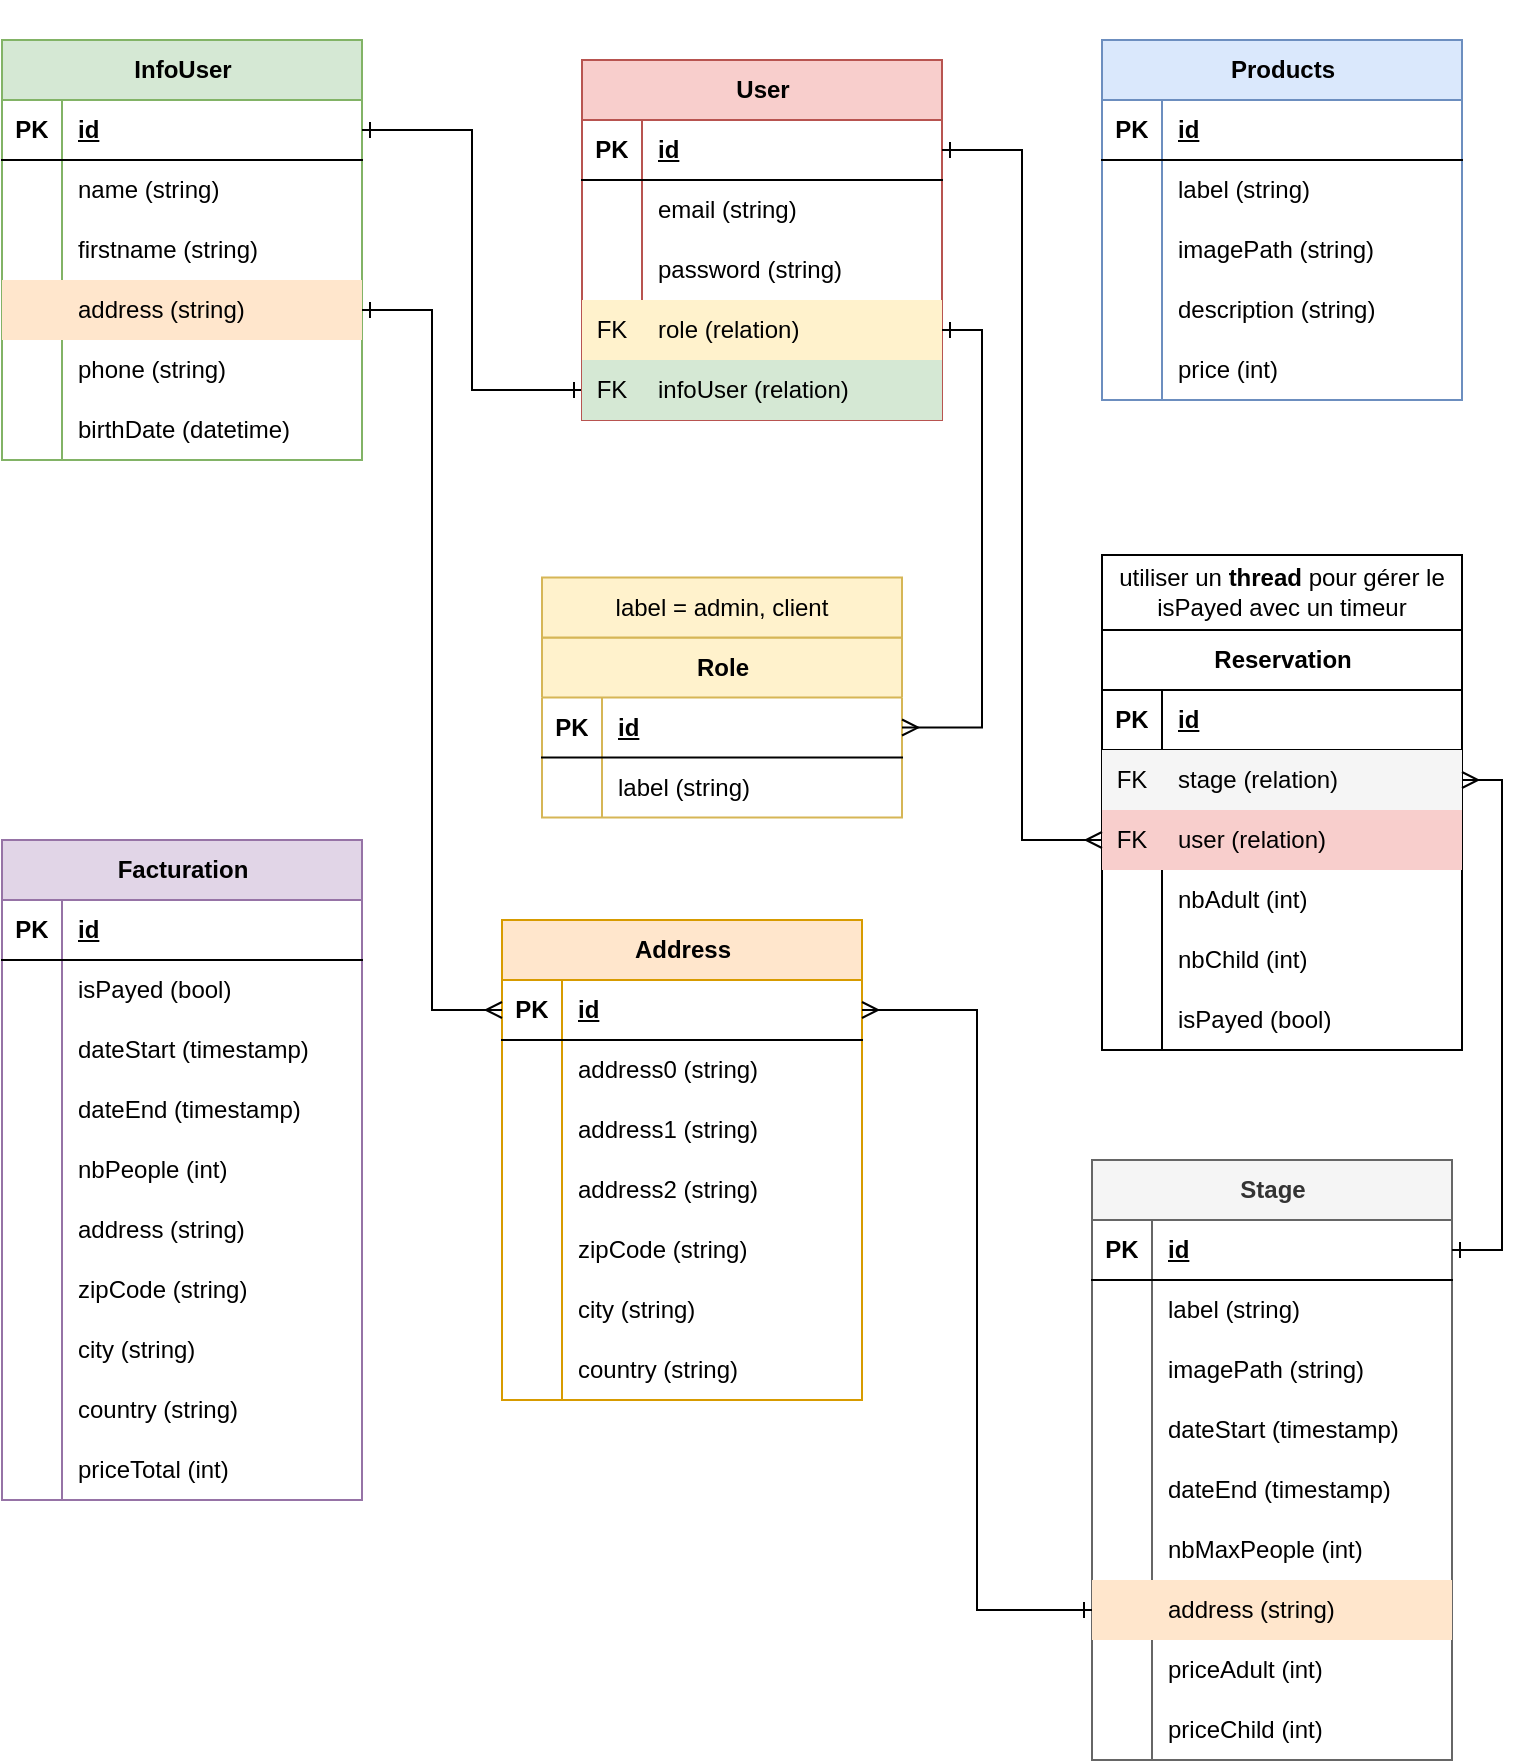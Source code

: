 <mxfile version="22.1.0" type="device">
  <diagram name="Page-1" id="Km1bxtfGeTxHN_vScdRV">
    <mxGraphModel dx="1434" dy="798" grid="1" gridSize="10" guides="1" tooltips="1" connect="1" arrows="1" fold="1" page="1" pageScale="1" pageWidth="827" pageHeight="1169" math="0" shadow="0">
      <root>
        <mxCell id="0" />
        <mxCell id="1" parent="0" />
        <mxCell id="iTHuQC9xfoUTDXvdvoSV-84" value="Stage" style="shape=table;startSize=30;container=1;collapsible=1;childLayout=tableLayout;fixedRows=1;rowLines=0;fontStyle=1;align=center;resizeLast=1;html=1;fillColor=#f5f5f5;fontColor=#333333;strokeColor=#666666;" parent="1" vertex="1">
          <mxGeometry x="605" y="680" width="180" height="300" as="geometry" />
        </mxCell>
        <mxCell id="iTHuQC9xfoUTDXvdvoSV-85" value="" style="shape=tableRow;horizontal=0;startSize=0;swimlaneHead=0;swimlaneBody=0;fillColor=none;collapsible=0;dropTarget=0;points=[[0,0.5],[1,0.5]];portConstraint=eastwest;top=0;left=0;right=0;bottom=1;" parent="iTHuQC9xfoUTDXvdvoSV-84" vertex="1">
          <mxGeometry y="30" width="180" height="30" as="geometry" />
        </mxCell>
        <mxCell id="iTHuQC9xfoUTDXvdvoSV-86" value="PK" style="shape=partialRectangle;connectable=0;fillColor=none;top=0;left=0;bottom=0;right=0;fontStyle=1;overflow=hidden;whiteSpace=wrap;html=1;" parent="iTHuQC9xfoUTDXvdvoSV-85" vertex="1">
          <mxGeometry width="30" height="30" as="geometry">
            <mxRectangle width="30" height="30" as="alternateBounds" />
          </mxGeometry>
        </mxCell>
        <mxCell id="iTHuQC9xfoUTDXvdvoSV-87" value="id" style="shape=partialRectangle;connectable=0;fillColor=none;top=0;left=0;bottom=0;right=0;align=left;spacingLeft=6;fontStyle=5;overflow=hidden;whiteSpace=wrap;html=1;" parent="iTHuQC9xfoUTDXvdvoSV-85" vertex="1">
          <mxGeometry x="30" width="150" height="30" as="geometry">
            <mxRectangle width="150" height="30" as="alternateBounds" />
          </mxGeometry>
        </mxCell>
        <mxCell id="iTHuQC9xfoUTDXvdvoSV-237" value="" style="shape=tableRow;horizontal=0;startSize=0;swimlaneHead=0;swimlaneBody=0;fillColor=none;collapsible=0;dropTarget=0;points=[[0,0.5],[1,0.5]];portConstraint=eastwest;top=0;left=0;right=0;bottom=0;" parent="iTHuQC9xfoUTDXvdvoSV-84" vertex="1">
          <mxGeometry y="60" width="180" height="30" as="geometry" />
        </mxCell>
        <mxCell id="iTHuQC9xfoUTDXvdvoSV-238" value="" style="shape=partialRectangle;connectable=0;fillColor=none;top=0;left=0;bottom=0;right=0;editable=1;overflow=hidden;whiteSpace=wrap;html=1;" parent="iTHuQC9xfoUTDXvdvoSV-237" vertex="1">
          <mxGeometry width="30" height="30" as="geometry">
            <mxRectangle width="30" height="30" as="alternateBounds" />
          </mxGeometry>
        </mxCell>
        <mxCell id="iTHuQC9xfoUTDXvdvoSV-239" value="label (string)" style="shape=partialRectangle;connectable=0;fillColor=none;top=0;left=0;bottom=0;right=0;align=left;spacingLeft=6;overflow=hidden;whiteSpace=wrap;html=1;" parent="iTHuQC9xfoUTDXvdvoSV-237" vertex="1">
          <mxGeometry x="30" width="150" height="30" as="geometry">
            <mxRectangle width="150" height="30" as="alternateBounds" />
          </mxGeometry>
        </mxCell>
        <mxCell id="rHuWA0BnnkCbZBOEAQNn-36" value="" style="shape=tableRow;horizontal=0;startSize=0;swimlaneHead=0;swimlaneBody=0;fillColor=none;collapsible=0;dropTarget=0;points=[[0,0.5],[1,0.5]];portConstraint=eastwest;top=0;left=0;right=0;bottom=0;" parent="iTHuQC9xfoUTDXvdvoSV-84" vertex="1">
          <mxGeometry y="90" width="180" height="30" as="geometry" />
        </mxCell>
        <mxCell id="rHuWA0BnnkCbZBOEAQNn-37" value="" style="shape=partialRectangle;connectable=0;fillColor=none;top=0;left=0;bottom=0;right=0;editable=1;overflow=hidden;whiteSpace=wrap;html=1;" parent="rHuWA0BnnkCbZBOEAQNn-36" vertex="1">
          <mxGeometry width="30" height="30" as="geometry">
            <mxRectangle width="30" height="30" as="alternateBounds" />
          </mxGeometry>
        </mxCell>
        <mxCell id="rHuWA0BnnkCbZBOEAQNn-38" value="imagePath (string)" style="shape=partialRectangle;connectable=0;fillColor=none;top=0;left=0;bottom=0;right=0;align=left;spacingLeft=6;overflow=hidden;whiteSpace=wrap;html=1;" parent="rHuWA0BnnkCbZBOEAQNn-36" vertex="1">
          <mxGeometry x="30" width="150" height="30" as="geometry">
            <mxRectangle width="150" height="30" as="alternateBounds" />
          </mxGeometry>
        </mxCell>
        <mxCell id="iTHuQC9xfoUTDXvdvoSV-91" value="" style="shape=tableRow;horizontal=0;startSize=0;swimlaneHead=0;swimlaneBody=0;fillColor=none;collapsible=0;dropTarget=0;points=[[0,0.5],[1,0.5]];portConstraint=eastwest;top=0;left=0;right=0;bottom=0;" parent="iTHuQC9xfoUTDXvdvoSV-84" vertex="1">
          <mxGeometry y="120" width="180" height="30" as="geometry" />
        </mxCell>
        <mxCell id="iTHuQC9xfoUTDXvdvoSV-92" value="" style="shape=partialRectangle;connectable=0;fillColor=none;top=0;left=0;bottom=0;right=0;editable=1;overflow=hidden;whiteSpace=wrap;html=1;" parent="iTHuQC9xfoUTDXvdvoSV-91" vertex="1">
          <mxGeometry width="30" height="30" as="geometry">
            <mxRectangle width="30" height="30" as="alternateBounds" />
          </mxGeometry>
        </mxCell>
        <mxCell id="iTHuQC9xfoUTDXvdvoSV-93" value="dateStart (timestamp)" style="shape=partialRectangle;connectable=0;fillColor=none;top=0;left=0;bottom=0;right=0;align=left;spacingLeft=6;overflow=hidden;whiteSpace=wrap;html=1;" parent="iTHuQC9xfoUTDXvdvoSV-91" vertex="1">
          <mxGeometry x="30" width="150" height="30" as="geometry">
            <mxRectangle width="150" height="30" as="alternateBounds" />
          </mxGeometry>
        </mxCell>
        <mxCell id="iTHuQC9xfoUTDXvdvoSV-94" value="" style="shape=tableRow;horizontal=0;startSize=0;swimlaneHead=0;swimlaneBody=0;fillColor=none;collapsible=0;dropTarget=0;points=[[0,0.5],[1,0.5]];portConstraint=eastwest;top=0;left=0;right=0;bottom=0;" parent="iTHuQC9xfoUTDXvdvoSV-84" vertex="1">
          <mxGeometry y="150" width="180" height="30" as="geometry" />
        </mxCell>
        <mxCell id="iTHuQC9xfoUTDXvdvoSV-95" value="" style="shape=partialRectangle;connectable=0;fillColor=none;top=0;left=0;bottom=0;right=0;editable=1;overflow=hidden;whiteSpace=wrap;html=1;" parent="iTHuQC9xfoUTDXvdvoSV-94" vertex="1">
          <mxGeometry width="30" height="30" as="geometry">
            <mxRectangle width="30" height="30" as="alternateBounds" />
          </mxGeometry>
        </mxCell>
        <mxCell id="iTHuQC9xfoUTDXvdvoSV-96" value="dateEnd (timestamp)" style="shape=partialRectangle;connectable=0;fillColor=none;top=0;left=0;bottom=0;right=0;align=left;spacingLeft=6;overflow=hidden;whiteSpace=wrap;html=1;" parent="iTHuQC9xfoUTDXvdvoSV-94" vertex="1">
          <mxGeometry x="30" width="150" height="30" as="geometry">
            <mxRectangle width="150" height="30" as="alternateBounds" />
          </mxGeometry>
        </mxCell>
        <mxCell id="iTHuQC9xfoUTDXvdvoSV-231" value="" style="shape=tableRow;horizontal=0;startSize=0;swimlaneHead=0;swimlaneBody=0;fillColor=none;collapsible=0;dropTarget=0;points=[[0,0.5],[1,0.5]];portConstraint=eastwest;top=0;left=0;right=0;bottom=0;" parent="iTHuQC9xfoUTDXvdvoSV-84" vertex="1">
          <mxGeometry y="180" width="180" height="30" as="geometry" />
        </mxCell>
        <mxCell id="iTHuQC9xfoUTDXvdvoSV-232" value="" style="shape=partialRectangle;connectable=0;fillColor=none;top=0;left=0;bottom=0;right=0;editable=1;overflow=hidden;whiteSpace=wrap;html=1;" parent="iTHuQC9xfoUTDXvdvoSV-231" vertex="1">
          <mxGeometry width="30" height="30" as="geometry">
            <mxRectangle width="30" height="30" as="alternateBounds" />
          </mxGeometry>
        </mxCell>
        <mxCell id="iTHuQC9xfoUTDXvdvoSV-233" value="nbMaxPeople (int)" style="shape=partialRectangle;connectable=0;fillColor=none;top=0;left=0;bottom=0;right=0;align=left;spacingLeft=6;overflow=hidden;whiteSpace=wrap;html=1;" parent="iTHuQC9xfoUTDXvdvoSV-231" vertex="1">
          <mxGeometry x="30" width="150" height="30" as="geometry">
            <mxRectangle width="150" height="30" as="alternateBounds" />
          </mxGeometry>
        </mxCell>
        <mxCell id="iTHuQC9xfoUTDXvdvoSV-234" value="" style="shape=tableRow;horizontal=0;startSize=0;swimlaneHead=0;swimlaneBody=0;fillColor=#ffe6cc;collapsible=0;dropTarget=0;points=[[0,0.5],[1,0.5]];portConstraint=eastwest;top=0;left=0;right=0;bottom=0;strokeColor=#d79b00;" parent="iTHuQC9xfoUTDXvdvoSV-84" vertex="1">
          <mxGeometry y="210" width="180" height="30" as="geometry" />
        </mxCell>
        <mxCell id="iTHuQC9xfoUTDXvdvoSV-235" value="" style="shape=partialRectangle;connectable=0;fillColor=none;top=0;left=0;bottom=0;right=0;editable=1;overflow=hidden;whiteSpace=wrap;html=1;" parent="iTHuQC9xfoUTDXvdvoSV-234" vertex="1">
          <mxGeometry width="30" height="30" as="geometry">
            <mxRectangle width="30" height="30" as="alternateBounds" />
          </mxGeometry>
        </mxCell>
        <mxCell id="iTHuQC9xfoUTDXvdvoSV-236" value="address (string)" style="shape=partialRectangle;connectable=0;fillColor=none;top=0;left=0;bottom=0;right=0;align=left;spacingLeft=6;overflow=hidden;whiteSpace=wrap;html=1;" parent="iTHuQC9xfoUTDXvdvoSV-234" vertex="1">
          <mxGeometry x="30" width="150" height="30" as="geometry">
            <mxRectangle width="150" height="30" as="alternateBounds" />
          </mxGeometry>
        </mxCell>
        <mxCell id="iTHuQC9xfoUTDXvdvoSV-249" value="" style="shape=tableRow;horizontal=0;startSize=0;swimlaneHead=0;swimlaneBody=0;fillColor=none;collapsible=0;dropTarget=0;points=[[0,0.5],[1,0.5]];portConstraint=eastwest;top=0;left=0;right=0;bottom=0;" parent="iTHuQC9xfoUTDXvdvoSV-84" vertex="1">
          <mxGeometry y="240" width="180" height="30" as="geometry" />
        </mxCell>
        <mxCell id="iTHuQC9xfoUTDXvdvoSV-250" value="" style="shape=partialRectangle;connectable=0;fillColor=none;top=0;left=0;bottom=0;right=0;editable=1;overflow=hidden;whiteSpace=wrap;html=1;" parent="iTHuQC9xfoUTDXvdvoSV-249" vertex="1">
          <mxGeometry width="30" height="30" as="geometry">
            <mxRectangle width="30" height="30" as="alternateBounds" />
          </mxGeometry>
        </mxCell>
        <mxCell id="iTHuQC9xfoUTDXvdvoSV-251" value="priceAdult (int)" style="shape=partialRectangle;connectable=0;fillColor=none;top=0;left=0;bottom=0;right=0;align=left;spacingLeft=6;overflow=hidden;whiteSpace=wrap;html=1;" parent="iTHuQC9xfoUTDXvdvoSV-249" vertex="1">
          <mxGeometry x="30" width="150" height="30" as="geometry">
            <mxRectangle width="150" height="30" as="alternateBounds" />
          </mxGeometry>
        </mxCell>
        <mxCell id="rHuWA0BnnkCbZBOEAQNn-39" value="" style="shape=tableRow;horizontal=0;startSize=0;swimlaneHead=0;swimlaneBody=0;fillColor=none;collapsible=0;dropTarget=0;points=[[0,0.5],[1,0.5]];portConstraint=eastwest;top=0;left=0;right=0;bottom=0;" parent="iTHuQC9xfoUTDXvdvoSV-84" vertex="1">
          <mxGeometry y="270" width="180" height="30" as="geometry" />
        </mxCell>
        <mxCell id="rHuWA0BnnkCbZBOEAQNn-40" value="" style="shape=partialRectangle;connectable=0;fillColor=none;top=0;left=0;bottom=0;right=0;editable=1;overflow=hidden;whiteSpace=wrap;html=1;" parent="rHuWA0BnnkCbZBOEAQNn-39" vertex="1">
          <mxGeometry width="30" height="30" as="geometry">
            <mxRectangle width="30" height="30" as="alternateBounds" />
          </mxGeometry>
        </mxCell>
        <mxCell id="rHuWA0BnnkCbZBOEAQNn-41" value="priceChild (int)" style="shape=partialRectangle;connectable=0;fillColor=none;top=0;left=0;bottom=0;right=0;align=left;spacingLeft=6;overflow=hidden;whiteSpace=wrap;html=1;" parent="rHuWA0BnnkCbZBOEAQNn-39" vertex="1">
          <mxGeometry x="30" width="150" height="30" as="geometry">
            <mxRectangle width="150" height="30" as="alternateBounds" />
          </mxGeometry>
        </mxCell>
        <mxCell id="iTHuQC9xfoUTDXvdvoSV-97" value="Facturation" style="shape=table;startSize=30;container=1;collapsible=1;childLayout=tableLayout;fixedRows=1;rowLines=0;fontStyle=1;align=center;resizeLast=1;html=1;fillColor=#e1d5e7;strokeColor=#9673a6;" parent="1" vertex="1">
          <mxGeometry x="60" y="520" width="180" height="330" as="geometry" />
        </mxCell>
        <mxCell id="iTHuQC9xfoUTDXvdvoSV-98" value="" style="shape=tableRow;horizontal=0;startSize=0;swimlaneHead=0;swimlaneBody=0;fillColor=none;collapsible=0;dropTarget=0;points=[[0,0.5],[1,0.5]];portConstraint=eastwest;top=0;left=0;right=0;bottom=1;" parent="iTHuQC9xfoUTDXvdvoSV-97" vertex="1">
          <mxGeometry y="30" width="180" height="30" as="geometry" />
        </mxCell>
        <mxCell id="iTHuQC9xfoUTDXvdvoSV-99" value="PK" style="shape=partialRectangle;connectable=0;fillColor=none;top=0;left=0;bottom=0;right=0;fontStyle=1;overflow=hidden;whiteSpace=wrap;html=1;" parent="iTHuQC9xfoUTDXvdvoSV-98" vertex="1">
          <mxGeometry width="30" height="30" as="geometry">
            <mxRectangle width="30" height="30" as="alternateBounds" />
          </mxGeometry>
        </mxCell>
        <mxCell id="iTHuQC9xfoUTDXvdvoSV-100" value="id" style="shape=partialRectangle;connectable=0;fillColor=none;top=0;left=0;bottom=0;right=0;align=left;spacingLeft=6;fontStyle=5;overflow=hidden;whiteSpace=wrap;html=1;" parent="iTHuQC9xfoUTDXvdvoSV-98" vertex="1">
          <mxGeometry x="30" width="150" height="30" as="geometry">
            <mxRectangle width="150" height="30" as="alternateBounds" />
          </mxGeometry>
        </mxCell>
        <mxCell id="iTHuQC9xfoUTDXvdvoSV-101" value="" style="shape=tableRow;horizontal=0;startSize=0;swimlaneHead=0;swimlaneBody=0;fillColor=none;collapsible=0;dropTarget=0;points=[[0,0.5],[1,0.5]];portConstraint=eastwest;top=0;left=0;right=0;bottom=0;" parent="iTHuQC9xfoUTDXvdvoSV-97" vertex="1">
          <mxGeometry y="60" width="180" height="30" as="geometry" />
        </mxCell>
        <mxCell id="iTHuQC9xfoUTDXvdvoSV-102" value="" style="shape=partialRectangle;connectable=0;fillColor=none;top=0;left=0;bottom=0;right=0;editable=1;overflow=hidden;whiteSpace=wrap;html=1;" parent="iTHuQC9xfoUTDXvdvoSV-101" vertex="1">
          <mxGeometry width="30" height="30" as="geometry">
            <mxRectangle width="30" height="30" as="alternateBounds" />
          </mxGeometry>
        </mxCell>
        <mxCell id="iTHuQC9xfoUTDXvdvoSV-103" value="isPayed (bool)" style="shape=partialRectangle;connectable=0;fillColor=none;top=0;left=0;bottom=0;right=0;align=left;spacingLeft=6;overflow=hidden;whiteSpace=wrap;html=1;" parent="iTHuQC9xfoUTDXvdvoSV-101" vertex="1">
          <mxGeometry x="30" width="150" height="30" as="geometry">
            <mxRectangle width="150" height="30" as="alternateBounds" />
          </mxGeometry>
        </mxCell>
        <mxCell id="iTHuQC9xfoUTDXvdvoSV-104" value="" style="shape=tableRow;horizontal=0;startSize=0;swimlaneHead=0;swimlaneBody=0;fillColor=none;collapsible=0;dropTarget=0;points=[[0,0.5],[1,0.5]];portConstraint=eastwest;top=0;left=0;right=0;bottom=0;" parent="iTHuQC9xfoUTDXvdvoSV-97" vertex="1">
          <mxGeometry y="90" width="180" height="30" as="geometry" />
        </mxCell>
        <mxCell id="iTHuQC9xfoUTDXvdvoSV-105" value="" style="shape=partialRectangle;connectable=0;fillColor=none;top=0;left=0;bottom=0;right=0;editable=1;overflow=hidden;whiteSpace=wrap;html=1;" parent="iTHuQC9xfoUTDXvdvoSV-104" vertex="1">
          <mxGeometry width="30" height="30" as="geometry">
            <mxRectangle width="30" height="30" as="alternateBounds" />
          </mxGeometry>
        </mxCell>
        <mxCell id="iTHuQC9xfoUTDXvdvoSV-106" value="dateStart (timestamp)" style="shape=partialRectangle;connectable=0;fillColor=none;top=0;left=0;bottom=0;right=0;align=left;spacingLeft=6;overflow=hidden;whiteSpace=wrap;html=1;" parent="iTHuQC9xfoUTDXvdvoSV-104" vertex="1">
          <mxGeometry x="30" width="150" height="30" as="geometry">
            <mxRectangle width="150" height="30" as="alternateBounds" />
          </mxGeometry>
        </mxCell>
        <mxCell id="iTHuQC9xfoUTDXvdvoSV-107" value="" style="shape=tableRow;horizontal=0;startSize=0;swimlaneHead=0;swimlaneBody=0;fillColor=none;collapsible=0;dropTarget=0;points=[[0,0.5],[1,0.5]];portConstraint=eastwest;top=0;left=0;right=0;bottom=0;" parent="iTHuQC9xfoUTDXvdvoSV-97" vertex="1">
          <mxGeometry y="120" width="180" height="30" as="geometry" />
        </mxCell>
        <mxCell id="iTHuQC9xfoUTDXvdvoSV-108" value="" style="shape=partialRectangle;connectable=0;fillColor=none;top=0;left=0;bottom=0;right=0;editable=1;overflow=hidden;whiteSpace=wrap;html=1;" parent="iTHuQC9xfoUTDXvdvoSV-107" vertex="1">
          <mxGeometry width="30" height="30" as="geometry">
            <mxRectangle width="30" height="30" as="alternateBounds" />
          </mxGeometry>
        </mxCell>
        <mxCell id="iTHuQC9xfoUTDXvdvoSV-109" value="dateEnd (timestamp)" style="shape=partialRectangle;connectable=0;fillColor=none;top=0;left=0;bottom=0;right=0;align=left;spacingLeft=6;overflow=hidden;whiteSpace=wrap;html=1;" parent="iTHuQC9xfoUTDXvdvoSV-107" vertex="1">
          <mxGeometry x="30" width="150" height="30" as="geometry">
            <mxRectangle width="150" height="30" as="alternateBounds" />
          </mxGeometry>
        </mxCell>
        <mxCell id="iTHuQC9xfoUTDXvdvoSV-212" value="" style="shape=tableRow;horizontal=0;startSize=0;swimlaneHead=0;swimlaneBody=0;fillColor=none;collapsible=0;dropTarget=0;points=[[0,0.5],[1,0.5]];portConstraint=eastwest;top=0;left=0;right=0;bottom=0;" parent="iTHuQC9xfoUTDXvdvoSV-97" vertex="1">
          <mxGeometry y="150" width="180" height="30" as="geometry" />
        </mxCell>
        <mxCell id="iTHuQC9xfoUTDXvdvoSV-213" value="" style="shape=partialRectangle;connectable=0;fillColor=none;top=0;left=0;bottom=0;right=0;editable=1;overflow=hidden;whiteSpace=wrap;html=1;" parent="iTHuQC9xfoUTDXvdvoSV-212" vertex="1">
          <mxGeometry width="30" height="30" as="geometry">
            <mxRectangle width="30" height="30" as="alternateBounds" />
          </mxGeometry>
        </mxCell>
        <mxCell id="iTHuQC9xfoUTDXvdvoSV-214" value="nbPeople (int)" style="shape=partialRectangle;connectable=0;fillColor=none;top=0;left=0;bottom=0;right=0;align=left;spacingLeft=6;overflow=hidden;whiteSpace=wrap;html=1;" parent="iTHuQC9xfoUTDXvdvoSV-212" vertex="1">
          <mxGeometry x="30" width="150" height="30" as="geometry">
            <mxRectangle width="150" height="30" as="alternateBounds" />
          </mxGeometry>
        </mxCell>
        <mxCell id="rHuWA0BnnkCbZBOEAQNn-7" value="" style="shape=tableRow;horizontal=0;startSize=0;swimlaneHead=0;swimlaneBody=0;fillColor=none;collapsible=0;dropTarget=0;points=[[0,0.5],[1,0.5]];portConstraint=eastwest;top=0;left=0;right=0;bottom=0;" parent="iTHuQC9xfoUTDXvdvoSV-97" vertex="1">
          <mxGeometry y="180" width="180" height="30" as="geometry" />
        </mxCell>
        <mxCell id="rHuWA0BnnkCbZBOEAQNn-8" value="" style="shape=partialRectangle;connectable=0;fillColor=none;top=0;left=0;bottom=0;right=0;editable=1;overflow=hidden;whiteSpace=wrap;html=1;" parent="rHuWA0BnnkCbZBOEAQNn-7" vertex="1">
          <mxGeometry width="30" height="30" as="geometry">
            <mxRectangle width="30" height="30" as="alternateBounds" />
          </mxGeometry>
        </mxCell>
        <mxCell id="rHuWA0BnnkCbZBOEAQNn-9" value="address (string)" style="shape=partialRectangle;connectable=0;fillColor=none;top=0;left=0;bottom=0;right=0;align=left;spacingLeft=6;overflow=hidden;whiteSpace=wrap;html=1;" parent="rHuWA0BnnkCbZBOEAQNn-7" vertex="1">
          <mxGeometry x="30" width="150" height="30" as="geometry">
            <mxRectangle width="150" height="30" as="alternateBounds" />
          </mxGeometry>
        </mxCell>
        <mxCell id="iTHuQC9xfoUTDXvdvoSV-218" value="" style="shape=tableRow;horizontal=0;startSize=0;swimlaneHead=0;swimlaneBody=0;fillColor=none;collapsible=0;dropTarget=0;points=[[0,0.5],[1,0.5]];portConstraint=eastwest;top=0;left=0;right=0;bottom=0;" parent="iTHuQC9xfoUTDXvdvoSV-97" vertex="1">
          <mxGeometry y="210" width="180" height="30" as="geometry" />
        </mxCell>
        <mxCell id="iTHuQC9xfoUTDXvdvoSV-219" value="" style="shape=partialRectangle;connectable=0;fillColor=none;top=0;left=0;bottom=0;right=0;editable=1;overflow=hidden;whiteSpace=wrap;html=1;" parent="iTHuQC9xfoUTDXvdvoSV-218" vertex="1">
          <mxGeometry width="30" height="30" as="geometry">
            <mxRectangle width="30" height="30" as="alternateBounds" />
          </mxGeometry>
        </mxCell>
        <mxCell id="iTHuQC9xfoUTDXvdvoSV-220" value="zipCode (string)" style="shape=partialRectangle;connectable=0;fillColor=none;top=0;left=0;bottom=0;right=0;align=left;spacingLeft=6;overflow=hidden;whiteSpace=wrap;html=1;" parent="iTHuQC9xfoUTDXvdvoSV-218" vertex="1">
          <mxGeometry x="30" width="150" height="30" as="geometry">
            <mxRectangle width="150" height="30" as="alternateBounds" />
          </mxGeometry>
        </mxCell>
        <mxCell id="iTHuQC9xfoUTDXvdvoSV-221" value="" style="shape=tableRow;horizontal=0;startSize=0;swimlaneHead=0;swimlaneBody=0;fillColor=none;collapsible=0;dropTarget=0;points=[[0,0.5],[1,0.5]];portConstraint=eastwest;top=0;left=0;right=0;bottom=0;" parent="iTHuQC9xfoUTDXvdvoSV-97" vertex="1">
          <mxGeometry y="240" width="180" height="30" as="geometry" />
        </mxCell>
        <mxCell id="iTHuQC9xfoUTDXvdvoSV-222" value="" style="shape=partialRectangle;connectable=0;fillColor=none;top=0;left=0;bottom=0;right=0;editable=1;overflow=hidden;whiteSpace=wrap;html=1;" parent="iTHuQC9xfoUTDXvdvoSV-221" vertex="1">
          <mxGeometry width="30" height="30" as="geometry">
            <mxRectangle width="30" height="30" as="alternateBounds" />
          </mxGeometry>
        </mxCell>
        <mxCell id="iTHuQC9xfoUTDXvdvoSV-223" value="city (string)" style="shape=partialRectangle;connectable=0;fillColor=none;top=0;left=0;bottom=0;right=0;align=left;spacingLeft=6;overflow=hidden;whiteSpace=wrap;html=1;" parent="iTHuQC9xfoUTDXvdvoSV-221" vertex="1">
          <mxGeometry x="30" width="150" height="30" as="geometry">
            <mxRectangle width="150" height="30" as="alternateBounds" />
          </mxGeometry>
        </mxCell>
        <mxCell id="iTHuQC9xfoUTDXvdvoSV-224" value="" style="shape=tableRow;horizontal=0;startSize=0;swimlaneHead=0;swimlaneBody=0;fillColor=none;collapsible=0;dropTarget=0;points=[[0,0.5],[1,0.5]];portConstraint=eastwest;top=0;left=0;right=0;bottom=0;" parent="iTHuQC9xfoUTDXvdvoSV-97" vertex="1">
          <mxGeometry y="270" width="180" height="30" as="geometry" />
        </mxCell>
        <mxCell id="iTHuQC9xfoUTDXvdvoSV-225" value="" style="shape=partialRectangle;connectable=0;fillColor=none;top=0;left=0;bottom=0;right=0;editable=1;overflow=hidden;whiteSpace=wrap;html=1;" parent="iTHuQC9xfoUTDXvdvoSV-224" vertex="1">
          <mxGeometry width="30" height="30" as="geometry">
            <mxRectangle width="30" height="30" as="alternateBounds" />
          </mxGeometry>
        </mxCell>
        <mxCell id="iTHuQC9xfoUTDXvdvoSV-226" value="country (string)" style="shape=partialRectangle;connectable=0;fillColor=none;top=0;left=0;bottom=0;right=0;align=left;spacingLeft=6;overflow=hidden;whiteSpace=wrap;html=1;" parent="iTHuQC9xfoUTDXvdvoSV-224" vertex="1">
          <mxGeometry x="30" width="150" height="30" as="geometry">
            <mxRectangle width="150" height="30" as="alternateBounds" />
          </mxGeometry>
        </mxCell>
        <mxCell id="iTHuQC9xfoUTDXvdvoSV-227" value="" style="shape=tableRow;horizontal=0;startSize=0;swimlaneHead=0;swimlaneBody=0;fillColor=none;collapsible=0;dropTarget=0;points=[[0,0.5],[1,0.5]];portConstraint=eastwest;top=0;left=0;right=0;bottom=0;" parent="iTHuQC9xfoUTDXvdvoSV-97" vertex="1">
          <mxGeometry y="300" width="180" height="30" as="geometry" />
        </mxCell>
        <mxCell id="iTHuQC9xfoUTDXvdvoSV-228" value="" style="shape=partialRectangle;connectable=0;fillColor=none;top=0;left=0;bottom=0;right=0;editable=1;overflow=hidden;whiteSpace=wrap;html=1;" parent="iTHuQC9xfoUTDXvdvoSV-227" vertex="1">
          <mxGeometry width="30" height="30" as="geometry">
            <mxRectangle width="30" height="30" as="alternateBounds" />
          </mxGeometry>
        </mxCell>
        <mxCell id="iTHuQC9xfoUTDXvdvoSV-229" value="priceTotal (int)" style="shape=partialRectangle;connectable=0;fillColor=none;top=0;left=0;bottom=0;right=0;align=left;spacingLeft=6;overflow=hidden;whiteSpace=wrap;html=1;" parent="iTHuQC9xfoUTDXvdvoSV-227" vertex="1">
          <mxGeometry x="30" width="150" height="30" as="geometry">
            <mxRectangle width="150" height="30" as="alternateBounds" />
          </mxGeometry>
        </mxCell>
        <mxCell id="iTHuQC9xfoUTDXvdvoSV-162" value="InfoUser" style="shape=table;startSize=30;container=1;collapsible=1;childLayout=tableLayout;fixedRows=1;rowLines=0;fontStyle=1;align=center;resizeLast=1;html=1;fillColor=#d5e8d4;strokeColor=#82b366;" parent="1" vertex="1">
          <mxGeometry x="60" y="120" width="180" height="210" as="geometry" />
        </mxCell>
        <mxCell id="iTHuQC9xfoUTDXvdvoSV-163" value="" style="shape=tableRow;horizontal=0;startSize=0;swimlaneHead=0;swimlaneBody=0;fillColor=none;collapsible=0;dropTarget=0;points=[[0,0.5],[1,0.5]];portConstraint=eastwest;top=0;left=0;right=0;bottom=1;" parent="iTHuQC9xfoUTDXvdvoSV-162" vertex="1">
          <mxGeometry y="30" width="180" height="30" as="geometry" />
        </mxCell>
        <mxCell id="iTHuQC9xfoUTDXvdvoSV-164" value="PK" style="shape=partialRectangle;connectable=0;fillColor=none;top=0;left=0;bottom=0;right=0;fontStyle=1;overflow=hidden;whiteSpace=wrap;html=1;" parent="iTHuQC9xfoUTDXvdvoSV-163" vertex="1">
          <mxGeometry width="30" height="30" as="geometry">
            <mxRectangle width="30" height="30" as="alternateBounds" />
          </mxGeometry>
        </mxCell>
        <mxCell id="iTHuQC9xfoUTDXvdvoSV-165" value="id" style="shape=partialRectangle;connectable=0;fillColor=none;top=0;left=0;bottom=0;right=0;align=left;spacingLeft=6;fontStyle=5;overflow=hidden;whiteSpace=wrap;html=1;" parent="iTHuQC9xfoUTDXvdvoSV-163" vertex="1">
          <mxGeometry x="30" width="150" height="30" as="geometry">
            <mxRectangle width="150" height="30" as="alternateBounds" />
          </mxGeometry>
        </mxCell>
        <mxCell id="iTHuQC9xfoUTDXvdvoSV-166" value="" style="shape=tableRow;horizontal=0;startSize=0;swimlaneHead=0;swimlaneBody=0;fillColor=none;collapsible=0;dropTarget=0;points=[[0,0.5],[1,0.5]];portConstraint=eastwest;top=0;left=0;right=0;bottom=0;" parent="iTHuQC9xfoUTDXvdvoSV-162" vertex="1">
          <mxGeometry y="60" width="180" height="30" as="geometry" />
        </mxCell>
        <mxCell id="iTHuQC9xfoUTDXvdvoSV-167" value="" style="shape=partialRectangle;connectable=0;fillColor=none;top=0;left=0;bottom=0;right=0;editable=1;overflow=hidden;whiteSpace=wrap;html=1;" parent="iTHuQC9xfoUTDXvdvoSV-166" vertex="1">
          <mxGeometry width="30" height="30" as="geometry">
            <mxRectangle width="30" height="30" as="alternateBounds" />
          </mxGeometry>
        </mxCell>
        <mxCell id="iTHuQC9xfoUTDXvdvoSV-168" value="name (string)" style="shape=partialRectangle;connectable=0;fillColor=none;top=0;left=0;bottom=0;right=0;align=left;spacingLeft=6;overflow=hidden;whiteSpace=wrap;html=1;" parent="iTHuQC9xfoUTDXvdvoSV-166" vertex="1">
          <mxGeometry x="30" width="150" height="30" as="geometry">
            <mxRectangle width="150" height="30" as="alternateBounds" />
          </mxGeometry>
        </mxCell>
        <mxCell id="iTHuQC9xfoUTDXvdvoSV-169" value="" style="shape=tableRow;horizontal=0;startSize=0;swimlaneHead=0;swimlaneBody=0;fillColor=none;collapsible=0;dropTarget=0;points=[[0,0.5],[1,0.5]];portConstraint=eastwest;top=0;left=0;right=0;bottom=0;" parent="iTHuQC9xfoUTDXvdvoSV-162" vertex="1">
          <mxGeometry y="90" width="180" height="30" as="geometry" />
        </mxCell>
        <mxCell id="iTHuQC9xfoUTDXvdvoSV-170" value="" style="shape=partialRectangle;connectable=0;fillColor=none;top=0;left=0;bottom=0;right=0;editable=1;overflow=hidden;whiteSpace=wrap;html=1;" parent="iTHuQC9xfoUTDXvdvoSV-169" vertex="1">
          <mxGeometry width="30" height="30" as="geometry">
            <mxRectangle width="30" height="30" as="alternateBounds" />
          </mxGeometry>
        </mxCell>
        <mxCell id="iTHuQC9xfoUTDXvdvoSV-171" value="firstname (string)" style="shape=partialRectangle;connectable=0;fillColor=none;top=0;left=0;bottom=0;right=0;align=left;spacingLeft=6;overflow=hidden;whiteSpace=wrap;html=1;" parent="iTHuQC9xfoUTDXvdvoSV-169" vertex="1">
          <mxGeometry x="30" width="150" height="30" as="geometry">
            <mxRectangle width="150" height="30" as="alternateBounds" />
          </mxGeometry>
        </mxCell>
        <mxCell id="iTHuQC9xfoUTDXvdvoSV-178" value="" style="shape=tableRow;horizontal=0;startSize=0;swimlaneHead=0;swimlaneBody=0;fillColor=#ffe6cc;collapsible=0;dropTarget=0;points=[[0,0.5],[1,0.5]];portConstraint=eastwest;top=0;left=0;right=0;bottom=0;strokeColor=#d79b00;" parent="iTHuQC9xfoUTDXvdvoSV-162" vertex="1">
          <mxGeometry y="120" width="180" height="30" as="geometry" />
        </mxCell>
        <mxCell id="iTHuQC9xfoUTDXvdvoSV-179" value="" style="shape=partialRectangle;connectable=0;fillColor=none;top=0;left=0;bottom=0;right=0;editable=1;overflow=hidden;whiteSpace=wrap;html=1;" parent="iTHuQC9xfoUTDXvdvoSV-178" vertex="1">
          <mxGeometry width="30" height="30" as="geometry">
            <mxRectangle width="30" height="30" as="alternateBounds" />
          </mxGeometry>
        </mxCell>
        <mxCell id="iTHuQC9xfoUTDXvdvoSV-180" value="address (string)" style="shape=partialRectangle;connectable=0;fillColor=none;top=0;left=0;bottom=0;right=0;align=left;spacingLeft=6;overflow=hidden;whiteSpace=wrap;html=1;" parent="iTHuQC9xfoUTDXvdvoSV-178" vertex="1">
          <mxGeometry x="30" width="150" height="30" as="geometry">
            <mxRectangle width="150" height="30" as="alternateBounds" />
          </mxGeometry>
        </mxCell>
        <mxCell id="iTHuQC9xfoUTDXvdvoSV-190" value="" style="shape=tableRow;horizontal=0;startSize=0;swimlaneHead=0;swimlaneBody=0;fillColor=none;collapsible=0;dropTarget=0;points=[[0,0.5],[1,0.5]];portConstraint=eastwest;top=0;left=0;right=0;bottom=0;" parent="iTHuQC9xfoUTDXvdvoSV-162" vertex="1">
          <mxGeometry y="150" width="180" height="30" as="geometry" />
        </mxCell>
        <mxCell id="iTHuQC9xfoUTDXvdvoSV-191" value="" style="shape=partialRectangle;connectable=0;fillColor=none;top=0;left=0;bottom=0;right=0;editable=1;overflow=hidden;whiteSpace=wrap;html=1;" parent="iTHuQC9xfoUTDXvdvoSV-190" vertex="1">
          <mxGeometry width="30" height="30" as="geometry">
            <mxRectangle width="30" height="30" as="alternateBounds" />
          </mxGeometry>
        </mxCell>
        <mxCell id="iTHuQC9xfoUTDXvdvoSV-192" value="phone (string)" style="shape=partialRectangle;connectable=0;fillColor=none;top=0;left=0;bottom=0;right=0;align=left;spacingLeft=6;overflow=hidden;whiteSpace=wrap;html=1;" parent="iTHuQC9xfoUTDXvdvoSV-190" vertex="1">
          <mxGeometry x="30" width="150" height="30" as="geometry">
            <mxRectangle width="150" height="30" as="alternateBounds" />
          </mxGeometry>
        </mxCell>
        <mxCell id="iTHuQC9xfoUTDXvdvoSV-193" value="" style="shape=tableRow;horizontal=0;startSize=0;swimlaneHead=0;swimlaneBody=0;fillColor=none;collapsible=0;dropTarget=0;points=[[0,0.5],[1,0.5]];portConstraint=eastwest;top=0;left=0;right=0;bottom=0;" parent="iTHuQC9xfoUTDXvdvoSV-162" vertex="1">
          <mxGeometry y="180" width="180" height="30" as="geometry" />
        </mxCell>
        <mxCell id="iTHuQC9xfoUTDXvdvoSV-194" value="" style="shape=partialRectangle;connectable=0;fillColor=none;top=0;left=0;bottom=0;right=0;editable=1;overflow=hidden;whiteSpace=wrap;html=1;" parent="iTHuQC9xfoUTDXvdvoSV-193" vertex="1">
          <mxGeometry width="30" height="30" as="geometry">
            <mxRectangle width="30" height="30" as="alternateBounds" />
          </mxGeometry>
        </mxCell>
        <mxCell id="iTHuQC9xfoUTDXvdvoSV-195" value="birthDate (datetime)" style="shape=partialRectangle;connectable=0;fillColor=none;top=0;left=0;bottom=0;right=0;align=left;spacingLeft=6;overflow=hidden;whiteSpace=wrap;html=1;" parent="iTHuQC9xfoUTDXvdvoSV-193" vertex="1">
          <mxGeometry x="30" width="150" height="30" as="geometry">
            <mxRectangle width="150" height="30" as="alternateBounds" />
          </mxGeometry>
        </mxCell>
        <mxCell id="iTHuQC9xfoUTDXvdvoSV-211" value="" style="group" parent="1" vertex="1" connectable="0">
          <mxGeometry x="600" y="320" width="190" height="317.5" as="geometry" />
        </mxCell>
        <mxCell id="rHuWA0BnnkCbZBOEAQNn-73" value="" style="group" parent="iTHuQC9xfoUTDXvdvoSV-211" vertex="1" connectable="0">
          <mxGeometry y="57.5" width="180" height="247.5" as="geometry" />
        </mxCell>
        <mxCell id="rHuWA0BnnkCbZBOEAQNn-74" value="" style="group" parent="rHuWA0BnnkCbZBOEAQNn-73" vertex="1" connectable="0">
          <mxGeometry x="20" width="180" height="247.5" as="geometry" />
        </mxCell>
        <mxCell id="rHuWA0BnnkCbZBOEAQNn-75" value="" style="group" parent="rHuWA0BnnkCbZBOEAQNn-74" vertex="1" connectable="0">
          <mxGeometry x="-10" width="180" height="247.5" as="geometry" />
        </mxCell>
        <mxCell id="rHuWA0BnnkCbZBOEAQNn-42" value="Reservation" style="shape=table;startSize=30;container=1;collapsible=1;childLayout=tableLayout;fixedRows=1;rowLines=0;fontStyle=1;align=center;resizeLast=1;html=1;" parent="rHuWA0BnnkCbZBOEAQNn-75" vertex="1">
          <mxGeometry y="37.5" width="180" height="210" as="geometry" />
        </mxCell>
        <mxCell id="rHuWA0BnnkCbZBOEAQNn-43" value="" style="shape=tableRow;horizontal=0;startSize=0;swimlaneHead=0;swimlaneBody=0;fillColor=none;collapsible=0;dropTarget=0;points=[[0,0.5],[1,0.5]];portConstraint=eastwest;top=0;left=0;right=0;bottom=1;" parent="rHuWA0BnnkCbZBOEAQNn-42" vertex="1">
          <mxGeometry y="30" width="180" height="30" as="geometry" />
        </mxCell>
        <mxCell id="rHuWA0BnnkCbZBOEAQNn-44" value="PK" style="shape=partialRectangle;connectable=0;fillColor=none;top=0;left=0;bottom=0;right=0;fontStyle=1;overflow=hidden;whiteSpace=wrap;html=1;" parent="rHuWA0BnnkCbZBOEAQNn-43" vertex="1">
          <mxGeometry width="30" height="30" as="geometry">
            <mxRectangle width="30" height="30" as="alternateBounds" />
          </mxGeometry>
        </mxCell>
        <mxCell id="rHuWA0BnnkCbZBOEAQNn-45" value="id" style="shape=partialRectangle;connectable=0;fillColor=none;top=0;left=0;bottom=0;right=0;align=left;spacingLeft=6;fontStyle=5;overflow=hidden;whiteSpace=wrap;html=1;" parent="rHuWA0BnnkCbZBOEAQNn-43" vertex="1">
          <mxGeometry x="30" width="150" height="30" as="geometry">
            <mxRectangle width="150" height="30" as="alternateBounds" />
          </mxGeometry>
        </mxCell>
        <mxCell id="rHuWA0BnnkCbZBOEAQNn-46" value="" style="shape=tableRow;horizontal=0;startSize=0;swimlaneHead=0;swimlaneBody=0;fillColor=#f5f5f5;collapsible=0;dropTarget=0;points=[[0,0.5],[1,0.5]];portConstraint=eastwest;top=0;left=0;right=0;bottom=0;fontColor=#333333;strokeColor=#666666;" parent="rHuWA0BnnkCbZBOEAQNn-42" vertex="1">
          <mxGeometry y="60" width="180" height="30" as="geometry" />
        </mxCell>
        <mxCell id="rHuWA0BnnkCbZBOEAQNn-47" value="FK" style="shape=partialRectangle;connectable=0;fillColor=none;top=0;left=0;bottom=0;right=0;editable=1;overflow=hidden;whiteSpace=wrap;html=1;" parent="rHuWA0BnnkCbZBOEAQNn-46" vertex="1">
          <mxGeometry width="30" height="30" as="geometry">
            <mxRectangle width="30" height="30" as="alternateBounds" />
          </mxGeometry>
        </mxCell>
        <mxCell id="rHuWA0BnnkCbZBOEAQNn-48" value="stage (relation)" style="shape=partialRectangle;connectable=0;fillColor=none;top=0;left=0;bottom=0;right=0;align=left;spacingLeft=6;overflow=hidden;whiteSpace=wrap;html=1;" parent="rHuWA0BnnkCbZBOEAQNn-46" vertex="1">
          <mxGeometry x="30" width="150" height="30" as="geometry">
            <mxRectangle width="150" height="30" as="alternateBounds" />
          </mxGeometry>
        </mxCell>
        <mxCell id="rHuWA0BnnkCbZBOEAQNn-49" value="" style="shape=tableRow;horizontal=0;startSize=0;swimlaneHead=0;swimlaneBody=0;fillColor=#f8cecc;collapsible=0;dropTarget=0;points=[[0,0.5],[1,0.5]];portConstraint=eastwest;top=0;left=0;right=0;bottom=0;strokeColor=#b85450;" parent="rHuWA0BnnkCbZBOEAQNn-42" vertex="1">
          <mxGeometry y="90" width="180" height="30" as="geometry" />
        </mxCell>
        <mxCell id="rHuWA0BnnkCbZBOEAQNn-50" value="FK" style="shape=partialRectangle;connectable=0;fillColor=none;top=0;left=0;bottom=0;right=0;editable=1;overflow=hidden;whiteSpace=wrap;html=1;" parent="rHuWA0BnnkCbZBOEAQNn-49" vertex="1">
          <mxGeometry width="30" height="30" as="geometry">
            <mxRectangle width="30" height="30" as="alternateBounds" />
          </mxGeometry>
        </mxCell>
        <mxCell id="rHuWA0BnnkCbZBOEAQNn-51" value="user (relation)" style="shape=partialRectangle;connectable=0;fillColor=none;top=0;left=0;bottom=0;right=0;align=left;spacingLeft=6;overflow=hidden;whiteSpace=wrap;html=1;" parent="rHuWA0BnnkCbZBOEAQNn-49" vertex="1">
          <mxGeometry x="30" width="150" height="30" as="geometry">
            <mxRectangle width="150" height="30" as="alternateBounds" />
          </mxGeometry>
        </mxCell>
        <mxCell id="rHuWA0BnnkCbZBOEAQNn-52" value="" style="shape=tableRow;horizontal=0;startSize=0;swimlaneHead=0;swimlaneBody=0;fillColor=none;collapsible=0;dropTarget=0;points=[[0,0.5],[1,0.5]];portConstraint=eastwest;top=0;left=0;right=0;bottom=0;" parent="rHuWA0BnnkCbZBOEAQNn-42" vertex="1">
          <mxGeometry y="120" width="180" height="30" as="geometry" />
        </mxCell>
        <mxCell id="rHuWA0BnnkCbZBOEAQNn-53" value="" style="shape=partialRectangle;connectable=0;fillColor=none;top=0;left=0;bottom=0;right=0;editable=1;overflow=hidden;whiteSpace=wrap;html=1;" parent="rHuWA0BnnkCbZBOEAQNn-52" vertex="1">
          <mxGeometry width="30" height="30" as="geometry">
            <mxRectangle width="30" height="30" as="alternateBounds" />
          </mxGeometry>
        </mxCell>
        <mxCell id="rHuWA0BnnkCbZBOEAQNn-54" value="nbAdult (int)" style="shape=partialRectangle;connectable=0;fillColor=none;top=0;left=0;bottom=0;right=0;align=left;spacingLeft=6;overflow=hidden;whiteSpace=wrap;html=1;" parent="rHuWA0BnnkCbZBOEAQNn-52" vertex="1">
          <mxGeometry x="30" width="150" height="30" as="geometry">
            <mxRectangle width="150" height="30" as="alternateBounds" />
          </mxGeometry>
        </mxCell>
        <mxCell id="rHuWA0BnnkCbZBOEAQNn-55" value="" style="shape=tableRow;horizontal=0;startSize=0;swimlaneHead=0;swimlaneBody=0;fillColor=none;collapsible=0;dropTarget=0;points=[[0,0.5],[1,0.5]];portConstraint=eastwest;top=0;left=0;right=0;bottom=0;" parent="rHuWA0BnnkCbZBOEAQNn-42" vertex="1">
          <mxGeometry y="150" width="180" height="30" as="geometry" />
        </mxCell>
        <mxCell id="rHuWA0BnnkCbZBOEAQNn-56" value="" style="shape=partialRectangle;connectable=0;fillColor=none;top=0;left=0;bottom=0;right=0;editable=1;overflow=hidden;whiteSpace=wrap;html=1;" parent="rHuWA0BnnkCbZBOEAQNn-55" vertex="1">
          <mxGeometry width="30" height="30" as="geometry">
            <mxRectangle width="30" height="30" as="alternateBounds" />
          </mxGeometry>
        </mxCell>
        <mxCell id="rHuWA0BnnkCbZBOEAQNn-57" value="nbChild (int)" style="shape=partialRectangle;connectable=0;fillColor=none;top=0;left=0;bottom=0;right=0;align=left;spacingLeft=6;overflow=hidden;whiteSpace=wrap;html=1;" parent="rHuWA0BnnkCbZBOEAQNn-55" vertex="1">
          <mxGeometry x="30" width="150" height="30" as="geometry">
            <mxRectangle width="150" height="30" as="alternateBounds" />
          </mxGeometry>
        </mxCell>
        <mxCell id="rHuWA0BnnkCbZBOEAQNn-58" value="" style="shape=tableRow;horizontal=0;startSize=0;swimlaneHead=0;swimlaneBody=0;fillColor=none;collapsible=0;dropTarget=0;points=[[0,0.5],[1,0.5]];portConstraint=eastwest;top=0;left=0;right=0;bottom=0;" parent="rHuWA0BnnkCbZBOEAQNn-42" vertex="1">
          <mxGeometry y="180" width="180" height="30" as="geometry" />
        </mxCell>
        <mxCell id="rHuWA0BnnkCbZBOEAQNn-59" value="" style="shape=partialRectangle;connectable=0;fillColor=none;top=0;left=0;bottom=0;right=0;editable=1;overflow=hidden;whiteSpace=wrap;html=1;" parent="rHuWA0BnnkCbZBOEAQNn-58" vertex="1">
          <mxGeometry width="30" height="30" as="geometry">
            <mxRectangle width="30" height="30" as="alternateBounds" />
          </mxGeometry>
        </mxCell>
        <mxCell id="rHuWA0BnnkCbZBOEAQNn-60" value="isPayed (bool)&amp;nbsp;" style="shape=partialRectangle;connectable=0;fillColor=none;top=0;left=0;bottom=0;right=0;align=left;spacingLeft=6;overflow=hidden;whiteSpace=wrap;html=1;" parent="rHuWA0BnnkCbZBOEAQNn-58" vertex="1">
          <mxGeometry x="30" width="150" height="30" as="geometry">
            <mxRectangle width="150" height="30" as="alternateBounds" />
          </mxGeometry>
        </mxCell>
        <mxCell id="rHuWA0BnnkCbZBOEAQNn-72" value="utiliser un &lt;b&gt;thread&lt;/b&gt; pour gérer le isPayed avec un timeur" style="rounded=0;whiteSpace=wrap;html=1;" parent="rHuWA0BnnkCbZBOEAQNn-75" vertex="1">
          <mxGeometry width="180" height="37.5" as="geometry" />
        </mxCell>
        <mxCell id="iTHuQC9xfoUTDXvdvoSV-286" style="edgeStyle=orthogonalEdgeStyle;rounded=0;orthogonalLoop=1;jettySize=auto;html=1;entryX=1;entryY=0.5;entryDx=0;entryDy=0;startArrow=ERone;startFill=0;endArrow=ERone;endFill=0;" parent="1" source="iTHuQC9xfoUTDXvdvoSV-287" target="iTHuQC9xfoUTDXvdvoSV-163" edge="1">
          <mxGeometry relative="1" as="geometry">
            <mxPoint x="250" y="500" as="sourcePoint" />
          </mxGeometry>
        </mxCell>
        <mxCell id="rHuWA0BnnkCbZBOEAQNn-23" value="Address" style="shape=table;startSize=30;container=1;collapsible=1;childLayout=tableLayout;fixedRows=1;rowLines=0;fontStyle=1;align=center;resizeLast=1;html=1;fillColor=#ffe6cc;strokeColor=#d79b00;" parent="1" vertex="1">
          <mxGeometry x="310" y="560" width="180" height="240" as="geometry" />
        </mxCell>
        <mxCell id="rHuWA0BnnkCbZBOEAQNn-24" value="" style="shape=tableRow;horizontal=0;startSize=0;swimlaneHead=0;swimlaneBody=0;fillColor=none;collapsible=0;dropTarget=0;points=[[0,0.5],[1,0.5]];portConstraint=eastwest;top=0;left=0;right=0;bottom=1;" parent="rHuWA0BnnkCbZBOEAQNn-23" vertex="1">
          <mxGeometry y="30" width="180" height="30" as="geometry" />
        </mxCell>
        <mxCell id="rHuWA0BnnkCbZBOEAQNn-25" value="PK" style="shape=partialRectangle;connectable=0;fillColor=none;top=0;left=0;bottom=0;right=0;fontStyle=1;overflow=hidden;whiteSpace=wrap;html=1;" parent="rHuWA0BnnkCbZBOEAQNn-24" vertex="1">
          <mxGeometry width="30" height="30" as="geometry">
            <mxRectangle width="30" height="30" as="alternateBounds" />
          </mxGeometry>
        </mxCell>
        <mxCell id="rHuWA0BnnkCbZBOEAQNn-26" value="id" style="shape=partialRectangle;connectable=0;fillColor=none;top=0;left=0;bottom=0;right=0;align=left;spacingLeft=6;fontStyle=5;overflow=hidden;whiteSpace=wrap;html=1;" parent="rHuWA0BnnkCbZBOEAQNn-24" vertex="1">
          <mxGeometry x="30" width="150" height="30" as="geometry">
            <mxRectangle width="150" height="30" as="alternateBounds" />
          </mxGeometry>
        </mxCell>
        <mxCell id="rHuWA0BnnkCbZBOEAQNn-27" value="" style="shape=tableRow;horizontal=0;startSize=0;swimlaneHead=0;swimlaneBody=0;fillColor=none;collapsible=0;dropTarget=0;points=[[0,0.5],[1,0.5]];portConstraint=eastwest;top=0;left=0;right=0;bottom=0;" parent="rHuWA0BnnkCbZBOEAQNn-23" vertex="1">
          <mxGeometry y="60" width="180" height="30" as="geometry" />
        </mxCell>
        <mxCell id="rHuWA0BnnkCbZBOEAQNn-28" value="" style="shape=partialRectangle;connectable=0;fillColor=none;top=0;left=0;bottom=0;right=0;editable=1;overflow=hidden;whiteSpace=wrap;html=1;" parent="rHuWA0BnnkCbZBOEAQNn-27" vertex="1">
          <mxGeometry width="30" height="30" as="geometry">
            <mxRectangle width="30" height="30" as="alternateBounds" />
          </mxGeometry>
        </mxCell>
        <mxCell id="rHuWA0BnnkCbZBOEAQNn-29" value="address0 (string)" style="shape=partialRectangle;connectable=0;fillColor=none;top=0;left=0;bottom=0;right=0;align=left;spacingLeft=6;overflow=hidden;whiteSpace=wrap;html=1;" parent="rHuWA0BnnkCbZBOEAQNn-27" vertex="1">
          <mxGeometry x="30" width="150" height="30" as="geometry">
            <mxRectangle width="150" height="30" as="alternateBounds" />
          </mxGeometry>
        </mxCell>
        <mxCell id="rHuWA0BnnkCbZBOEAQNn-61" value="" style="shape=tableRow;horizontal=0;startSize=0;swimlaneHead=0;swimlaneBody=0;fillColor=none;collapsible=0;dropTarget=0;points=[[0,0.5],[1,0.5]];portConstraint=eastwest;top=0;left=0;right=0;bottom=0;" parent="rHuWA0BnnkCbZBOEAQNn-23" vertex="1">
          <mxGeometry y="90" width="180" height="30" as="geometry" />
        </mxCell>
        <mxCell id="rHuWA0BnnkCbZBOEAQNn-62" value="" style="shape=partialRectangle;connectable=0;fillColor=none;top=0;left=0;bottom=0;right=0;editable=1;overflow=hidden;whiteSpace=wrap;html=1;" parent="rHuWA0BnnkCbZBOEAQNn-61" vertex="1">
          <mxGeometry width="30" height="30" as="geometry">
            <mxRectangle width="30" height="30" as="alternateBounds" />
          </mxGeometry>
        </mxCell>
        <mxCell id="rHuWA0BnnkCbZBOEAQNn-63" value="address1 (string)" style="shape=partialRectangle;connectable=0;fillColor=none;top=0;left=0;bottom=0;right=0;align=left;spacingLeft=6;overflow=hidden;whiteSpace=wrap;html=1;" parent="rHuWA0BnnkCbZBOEAQNn-61" vertex="1">
          <mxGeometry x="30" width="150" height="30" as="geometry">
            <mxRectangle width="150" height="30" as="alternateBounds" />
          </mxGeometry>
        </mxCell>
        <mxCell id="rHuWA0BnnkCbZBOEAQNn-64" value="" style="shape=tableRow;horizontal=0;startSize=0;swimlaneHead=0;swimlaneBody=0;fillColor=none;collapsible=0;dropTarget=0;points=[[0,0.5],[1,0.5]];portConstraint=eastwest;top=0;left=0;right=0;bottom=0;" parent="rHuWA0BnnkCbZBOEAQNn-23" vertex="1">
          <mxGeometry y="120" width="180" height="30" as="geometry" />
        </mxCell>
        <mxCell id="rHuWA0BnnkCbZBOEAQNn-65" value="" style="shape=partialRectangle;connectable=0;fillColor=none;top=0;left=0;bottom=0;right=0;editable=1;overflow=hidden;whiteSpace=wrap;html=1;" parent="rHuWA0BnnkCbZBOEAQNn-64" vertex="1">
          <mxGeometry width="30" height="30" as="geometry">
            <mxRectangle width="30" height="30" as="alternateBounds" />
          </mxGeometry>
        </mxCell>
        <mxCell id="rHuWA0BnnkCbZBOEAQNn-66" value="address2 (string)" style="shape=partialRectangle;connectable=0;fillColor=none;top=0;left=0;bottom=0;right=0;align=left;spacingLeft=6;overflow=hidden;whiteSpace=wrap;html=1;" parent="rHuWA0BnnkCbZBOEAQNn-64" vertex="1">
          <mxGeometry x="30" width="150" height="30" as="geometry">
            <mxRectangle width="150" height="30" as="alternateBounds" />
          </mxGeometry>
        </mxCell>
        <mxCell id="rHuWA0BnnkCbZBOEAQNn-30" value="" style="shape=tableRow;horizontal=0;startSize=0;swimlaneHead=0;swimlaneBody=0;fillColor=none;collapsible=0;dropTarget=0;points=[[0,0.5],[1,0.5]];portConstraint=eastwest;top=0;left=0;right=0;bottom=0;" parent="rHuWA0BnnkCbZBOEAQNn-23" vertex="1">
          <mxGeometry y="150" width="180" height="30" as="geometry" />
        </mxCell>
        <mxCell id="rHuWA0BnnkCbZBOEAQNn-31" value="" style="shape=partialRectangle;connectable=0;fillColor=none;top=0;left=0;bottom=0;right=0;editable=1;overflow=hidden;whiteSpace=wrap;html=1;" parent="rHuWA0BnnkCbZBOEAQNn-30" vertex="1">
          <mxGeometry width="30" height="30" as="geometry">
            <mxRectangle width="30" height="30" as="alternateBounds" />
          </mxGeometry>
        </mxCell>
        <mxCell id="rHuWA0BnnkCbZBOEAQNn-32" value="zipCode (string)" style="shape=partialRectangle;connectable=0;fillColor=none;top=0;left=0;bottom=0;right=0;align=left;spacingLeft=6;overflow=hidden;whiteSpace=wrap;html=1;" parent="rHuWA0BnnkCbZBOEAQNn-30" vertex="1">
          <mxGeometry x="30" width="150" height="30" as="geometry">
            <mxRectangle width="150" height="30" as="alternateBounds" />
          </mxGeometry>
        </mxCell>
        <mxCell id="rHuWA0BnnkCbZBOEAQNn-33" value="" style="shape=tableRow;horizontal=0;startSize=0;swimlaneHead=0;swimlaneBody=0;fillColor=none;collapsible=0;dropTarget=0;points=[[0,0.5],[1,0.5]];portConstraint=eastwest;top=0;left=0;right=0;bottom=0;" parent="rHuWA0BnnkCbZBOEAQNn-23" vertex="1">
          <mxGeometry y="180" width="180" height="30" as="geometry" />
        </mxCell>
        <mxCell id="rHuWA0BnnkCbZBOEAQNn-34" value="" style="shape=partialRectangle;connectable=0;fillColor=none;top=0;left=0;bottom=0;right=0;editable=1;overflow=hidden;whiteSpace=wrap;html=1;" parent="rHuWA0BnnkCbZBOEAQNn-33" vertex="1">
          <mxGeometry width="30" height="30" as="geometry">
            <mxRectangle width="30" height="30" as="alternateBounds" />
          </mxGeometry>
        </mxCell>
        <mxCell id="rHuWA0BnnkCbZBOEAQNn-35" value="city (string)" style="shape=partialRectangle;connectable=0;fillColor=none;top=0;left=0;bottom=0;right=0;align=left;spacingLeft=6;overflow=hidden;whiteSpace=wrap;html=1;" parent="rHuWA0BnnkCbZBOEAQNn-33" vertex="1">
          <mxGeometry x="30" width="150" height="30" as="geometry">
            <mxRectangle width="150" height="30" as="alternateBounds" />
          </mxGeometry>
        </mxCell>
        <mxCell id="rHuWA0BnnkCbZBOEAQNn-67" value="" style="shape=tableRow;horizontal=0;startSize=0;swimlaneHead=0;swimlaneBody=0;fillColor=none;collapsible=0;dropTarget=0;points=[[0,0.5],[1,0.5]];portConstraint=eastwest;top=0;left=0;right=0;bottom=0;" parent="rHuWA0BnnkCbZBOEAQNn-23" vertex="1">
          <mxGeometry y="210" width="180" height="30" as="geometry" />
        </mxCell>
        <mxCell id="rHuWA0BnnkCbZBOEAQNn-68" value="" style="shape=partialRectangle;connectable=0;fillColor=none;top=0;left=0;bottom=0;right=0;editable=1;overflow=hidden;whiteSpace=wrap;html=1;" parent="rHuWA0BnnkCbZBOEAQNn-67" vertex="1">
          <mxGeometry width="30" height="30" as="geometry">
            <mxRectangle width="30" height="30" as="alternateBounds" />
          </mxGeometry>
        </mxCell>
        <mxCell id="rHuWA0BnnkCbZBOEAQNn-69" value="country (string)" style="shape=partialRectangle;connectable=0;fillColor=none;top=0;left=0;bottom=0;right=0;align=left;spacingLeft=6;overflow=hidden;whiteSpace=wrap;html=1;" parent="rHuWA0BnnkCbZBOEAQNn-67" vertex="1">
          <mxGeometry x="30" width="150" height="30" as="geometry">
            <mxRectangle width="150" height="30" as="alternateBounds" />
          </mxGeometry>
        </mxCell>
        <mxCell id="rHuWA0BnnkCbZBOEAQNn-71" value="" style="group" parent="1" vertex="1" connectable="0">
          <mxGeometry x="330" y="388.75" width="180" height="180" as="geometry" />
        </mxCell>
        <mxCell id="rHuWA0BnnkCbZBOEAQNn-10" value="Role" style="shape=table;startSize=30;container=1;collapsible=1;childLayout=tableLayout;fixedRows=1;rowLines=0;fontStyle=1;align=center;resizeLast=1;html=1;fillColor=#fff2cc;strokeColor=#d6b656;" parent="rHuWA0BnnkCbZBOEAQNn-71" vertex="1">
          <mxGeometry y="30" width="180" height="90" as="geometry" />
        </mxCell>
        <mxCell id="rHuWA0BnnkCbZBOEAQNn-11" value="" style="shape=tableRow;horizontal=0;startSize=0;swimlaneHead=0;swimlaneBody=0;fillColor=none;collapsible=0;dropTarget=0;points=[[0,0.5],[1,0.5]];portConstraint=eastwest;top=0;left=0;right=0;bottom=1;" parent="rHuWA0BnnkCbZBOEAQNn-10" vertex="1">
          <mxGeometry y="30" width="180" height="30" as="geometry" />
        </mxCell>
        <mxCell id="rHuWA0BnnkCbZBOEAQNn-12" value="PK" style="shape=partialRectangle;connectable=0;fillColor=none;top=0;left=0;bottom=0;right=0;fontStyle=1;overflow=hidden;whiteSpace=wrap;html=1;" parent="rHuWA0BnnkCbZBOEAQNn-11" vertex="1">
          <mxGeometry width="30" height="30" as="geometry">
            <mxRectangle width="30" height="30" as="alternateBounds" />
          </mxGeometry>
        </mxCell>
        <mxCell id="rHuWA0BnnkCbZBOEAQNn-13" value="id" style="shape=partialRectangle;connectable=0;fillColor=none;top=0;left=0;bottom=0;right=0;align=left;spacingLeft=6;fontStyle=5;overflow=hidden;whiteSpace=wrap;html=1;" parent="rHuWA0BnnkCbZBOEAQNn-11" vertex="1">
          <mxGeometry x="30" width="150" height="30" as="geometry">
            <mxRectangle width="150" height="30" as="alternateBounds" />
          </mxGeometry>
        </mxCell>
        <mxCell id="rHuWA0BnnkCbZBOEAQNn-14" value="" style="shape=tableRow;horizontal=0;startSize=0;swimlaneHead=0;swimlaneBody=0;fillColor=none;collapsible=0;dropTarget=0;points=[[0,0.5],[1,0.5]];portConstraint=eastwest;top=0;left=0;right=0;bottom=0;" parent="rHuWA0BnnkCbZBOEAQNn-10" vertex="1">
          <mxGeometry y="60" width="180" height="30" as="geometry" />
        </mxCell>
        <mxCell id="rHuWA0BnnkCbZBOEAQNn-15" value="" style="shape=partialRectangle;connectable=0;fillColor=none;top=0;left=0;bottom=0;right=0;editable=1;overflow=hidden;whiteSpace=wrap;html=1;" parent="rHuWA0BnnkCbZBOEAQNn-14" vertex="1">
          <mxGeometry width="30" height="30" as="geometry">
            <mxRectangle width="30" height="30" as="alternateBounds" />
          </mxGeometry>
        </mxCell>
        <mxCell id="rHuWA0BnnkCbZBOEAQNn-16" value="label (string)" style="shape=partialRectangle;connectable=0;fillColor=none;top=0;left=0;bottom=0;right=0;align=left;spacingLeft=6;overflow=hidden;whiteSpace=wrap;html=1;" parent="rHuWA0BnnkCbZBOEAQNn-14" vertex="1">
          <mxGeometry x="30" width="150" height="30" as="geometry">
            <mxRectangle width="150" height="30" as="alternateBounds" />
          </mxGeometry>
        </mxCell>
        <mxCell id="rHuWA0BnnkCbZBOEAQNn-70" value="label = admin, client" style="rounded=0;whiteSpace=wrap;html=1;fillColor=#fff2cc;strokeColor=#d6b656;" parent="rHuWA0BnnkCbZBOEAQNn-71" vertex="1">
          <mxGeometry width="180" height="30" as="geometry" />
        </mxCell>
        <mxCell id="iTHuQC9xfoUTDXvdvoSV-252" value="" style="group" parent="1" vertex="1" connectable="0">
          <mxGeometry x="350" y="100" width="180" height="180" as="geometry" />
        </mxCell>
        <mxCell id="iTHuQC9xfoUTDXvdvoSV-110" value="User" style="shape=table;startSize=30;container=1;collapsible=1;childLayout=tableLayout;fixedRows=1;rowLines=0;fontStyle=1;align=center;resizeLast=1;html=1;fillColor=#f8cecc;strokeColor=#b85450;" parent="iTHuQC9xfoUTDXvdvoSV-252" vertex="1">
          <mxGeometry y="30" width="180" height="180" as="geometry" />
        </mxCell>
        <mxCell id="iTHuQC9xfoUTDXvdvoSV-111" value="" style="shape=tableRow;horizontal=0;startSize=0;swimlaneHead=0;swimlaneBody=0;fillColor=none;collapsible=0;dropTarget=0;points=[[0,0.5],[1,0.5]];portConstraint=eastwest;top=0;left=0;right=0;bottom=1;" parent="iTHuQC9xfoUTDXvdvoSV-110" vertex="1">
          <mxGeometry y="30" width="180" height="30" as="geometry" />
        </mxCell>
        <mxCell id="iTHuQC9xfoUTDXvdvoSV-112" value="PK" style="shape=partialRectangle;connectable=0;fillColor=none;top=0;left=0;bottom=0;right=0;fontStyle=1;overflow=hidden;whiteSpace=wrap;html=1;" parent="iTHuQC9xfoUTDXvdvoSV-111" vertex="1">
          <mxGeometry width="30" height="30" as="geometry">
            <mxRectangle width="30" height="30" as="alternateBounds" />
          </mxGeometry>
        </mxCell>
        <mxCell id="iTHuQC9xfoUTDXvdvoSV-113" value="id" style="shape=partialRectangle;connectable=0;fillColor=none;top=0;left=0;bottom=0;right=0;align=left;spacingLeft=6;fontStyle=5;overflow=hidden;whiteSpace=wrap;html=1;" parent="iTHuQC9xfoUTDXvdvoSV-111" vertex="1">
          <mxGeometry x="30" width="150" height="30" as="geometry">
            <mxRectangle width="150" height="30" as="alternateBounds" />
          </mxGeometry>
        </mxCell>
        <mxCell id="iTHuQC9xfoUTDXvdvoSV-114" value="" style="shape=tableRow;horizontal=0;startSize=0;swimlaneHead=0;swimlaneBody=0;fillColor=none;collapsible=0;dropTarget=0;points=[[0,0.5],[1,0.5]];portConstraint=eastwest;top=0;left=0;right=0;bottom=0;" parent="iTHuQC9xfoUTDXvdvoSV-110" vertex="1">
          <mxGeometry y="60" width="180" height="30" as="geometry" />
        </mxCell>
        <mxCell id="iTHuQC9xfoUTDXvdvoSV-115" value="" style="shape=partialRectangle;connectable=0;fillColor=none;top=0;left=0;bottom=0;right=0;editable=1;overflow=hidden;whiteSpace=wrap;html=1;" parent="iTHuQC9xfoUTDXvdvoSV-114" vertex="1">
          <mxGeometry width="30" height="30" as="geometry">
            <mxRectangle width="30" height="30" as="alternateBounds" />
          </mxGeometry>
        </mxCell>
        <mxCell id="iTHuQC9xfoUTDXvdvoSV-116" value="email (string)" style="shape=partialRectangle;connectable=0;fillColor=none;top=0;left=0;bottom=0;right=0;align=left;spacingLeft=6;overflow=hidden;whiteSpace=wrap;html=1;" parent="iTHuQC9xfoUTDXvdvoSV-114" vertex="1">
          <mxGeometry x="30" width="150" height="30" as="geometry">
            <mxRectangle width="150" height="30" as="alternateBounds" />
          </mxGeometry>
        </mxCell>
        <mxCell id="iTHuQC9xfoUTDXvdvoSV-117" value="" style="shape=tableRow;horizontal=0;startSize=0;swimlaneHead=0;swimlaneBody=0;fillColor=none;collapsible=0;dropTarget=0;points=[[0,0.5],[1,0.5]];portConstraint=eastwest;top=0;left=0;right=0;bottom=0;" parent="iTHuQC9xfoUTDXvdvoSV-110" vertex="1">
          <mxGeometry y="90" width="180" height="30" as="geometry" />
        </mxCell>
        <mxCell id="iTHuQC9xfoUTDXvdvoSV-118" value="" style="shape=partialRectangle;connectable=0;fillColor=none;top=0;left=0;bottom=0;right=0;editable=1;overflow=hidden;whiteSpace=wrap;html=1;" parent="iTHuQC9xfoUTDXvdvoSV-117" vertex="1">
          <mxGeometry width="30" height="30" as="geometry">
            <mxRectangle width="30" height="30" as="alternateBounds" />
          </mxGeometry>
        </mxCell>
        <mxCell id="iTHuQC9xfoUTDXvdvoSV-119" value="password (string)" style="shape=partialRectangle;connectable=0;fillColor=none;top=0;left=0;bottom=0;right=0;align=left;spacingLeft=6;overflow=hidden;whiteSpace=wrap;html=1;" parent="iTHuQC9xfoUTDXvdvoSV-117" vertex="1">
          <mxGeometry x="30" width="150" height="30" as="geometry">
            <mxRectangle width="150" height="30" as="alternateBounds" />
          </mxGeometry>
        </mxCell>
        <mxCell id="iTHuQC9xfoUTDXvdvoSV-283" value="" style="shape=tableRow;horizontal=0;startSize=0;swimlaneHead=0;swimlaneBody=0;fillColor=#fff2cc;collapsible=0;dropTarget=0;points=[[0,0.5],[1,0.5]];portConstraint=eastwest;top=0;left=0;right=0;bottom=0;strokeColor=#d6b656;" parent="iTHuQC9xfoUTDXvdvoSV-110" vertex="1">
          <mxGeometry y="120" width="180" height="30" as="geometry" />
        </mxCell>
        <mxCell id="iTHuQC9xfoUTDXvdvoSV-284" value="FK" style="shape=partialRectangle;connectable=0;fillColor=none;top=0;left=0;bottom=0;right=0;editable=1;overflow=hidden;whiteSpace=wrap;html=1;" parent="iTHuQC9xfoUTDXvdvoSV-283" vertex="1">
          <mxGeometry width="30" height="30" as="geometry">
            <mxRectangle width="30" height="30" as="alternateBounds" />
          </mxGeometry>
        </mxCell>
        <mxCell id="iTHuQC9xfoUTDXvdvoSV-285" value="role (relation)" style="shape=partialRectangle;connectable=0;fillColor=none;top=0;left=0;bottom=0;right=0;align=left;spacingLeft=6;overflow=hidden;whiteSpace=wrap;html=1;" parent="iTHuQC9xfoUTDXvdvoSV-283" vertex="1">
          <mxGeometry x="30" width="150" height="30" as="geometry">
            <mxRectangle width="150" height="30" as="alternateBounds" />
          </mxGeometry>
        </mxCell>
        <mxCell id="iTHuQC9xfoUTDXvdvoSV-287" value="" style="shape=tableRow;horizontal=0;startSize=0;swimlaneHead=0;swimlaneBody=0;fillColor=none;collapsible=0;dropTarget=0;points=[[0,0.5],[1,0.5]];portConstraint=eastwest;top=0;left=0;right=0;bottom=0;" parent="iTHuQC9xfoUTDXvdvoSV-110" vertex="1">
          <mxGeometry y="150" width="180" height="30" as="geometry" />
        </mxCell>
        <mxCell id="iTHuQC9xfoUTDXvdvoSV-288" value="FK" style="shape=partialRectangle;connectable=0;fillColor=#d5e8d4;top=0;left=0;bottom=0;right=0;editable=1;overflow=hidden;whiteSpace=wrap;html=1;strokeColor=#82b366;" parent="iTHuQC9xfoUTDXvdvoSV-287" vertex="1">
          <mxGeometry width="30" height="30" as="geometry">
            <mxRectangle width="30" height="30" as="alternateBounds" />
          </mxGeometry>
        </mxCell>
        <mxCell id="iTHuQC9xfoUTDXvdvoSV-289" value="infoUser (relation)" style="shape=partialRectangle;connectable=0;fillColor=#d5e8d4;top=0;left=0;bottom=0;right=0;align=left;spacingLeft=6;overflow=hidden;whiteSpace=wrap;html=1;strokeColor=#82b366;" parent="iTHuQC9xfoUTDXvdvoSV-287" vertex="1">
          <mxGeometry x="30" width="150" height="30" as="geometry">
            <mxRectangle width="150" height="30" as="alternateBounds" />
          </mxGeometry>
        </mxCell>
        <mxCell id="rHuWA0BnnkCbZBOEAQNn-76" style="edgeStyle=orthogonalEdgeStyle;rounded=0;orthogonalLoop=1;jettySize=auto;html=1;exitX=1;exitY=0.5;exitDx=0;exitDy=0;entryX=0;entryY=0.5;entryDx=0;entryDy=0;startArrow=ERone;startFill=0;endArrow=ERmany;endFill=0;" parent="1" source="iTHuQC9xfoUTDXvdvoSV-178" target="rHuWA0BnnkCbZBOEAQNn-24" edge="1">
          <mxGeometry relative="1" as="geometry" />
        </mxCell>
        <mxCell id="rHuWA0BnnkCbZBOEAQNn-77" style="edgeStyle=orthogonalEdgeStyle;rounded=0;orthogonalLoop=1;jettySize=auto;html=1;exitX=0;exitY=0.5;exitDx=0;exitDy=0;entryX=1;entryY=0.5;entryDx=0;entryDy=0;startArrow=ERone;startFill=0;endArrow=ERmany;endFill=0;" parent="1" source="iTHuQC9xfoUTDXvdvoSV-234" target="rHuWA0BnnkCbZBOEAQNn-24" edge="1">
          <mxGeometry relative="1" as="geometry" />
        </mxCell>
        <mxCell id="rHuWA0BnnkCbZBOEAQNn-78" style="edgeStyle=orthogonalEdgeStyle;rounded=0;orthogonalLoop=1;jettySize=auto;html=1;exitX=1;exitY=0.5;exitDx=0;exitDy=0;entryX=1;entryY=0.5;entryDx=0;entryDy=0;startArrow=ERone;startFill=0;endArrow=ERmany;endFill=0;" parent="1" source="iTHuQC9xfoUTDXvdvoSV-283" target="rHuWA0BnnkCbZBOEAQNn-11" edge="1">
          <mxGeometry relative="1" as="geometry" />
        </mxCell>
        <mxCell id="rHuWA0BnnkCbZBOEAQNn-79" style="edgeStyle=orthogonalEdgeStyle;rounded=0;orthogonalLoop=1;jettySize=auto;html=1;exitX=1;exitY=0.5;exitDx=0;exitDy=0;entryX=1;entryY=0.5;entryDx=0;entryDy=0;startArrow=ERmany;startFill=0;endArrow=ERone;endFill=0;" parent="1" source="rHuWA0BnnkCbZBOEAQNn-46" target="iTHuQC9xfoUTDXvdvoSV-85" edge="1">
          <mxGeometry relative="1" as="geometry" />
        </mxCell>
        <mxCell id="rHuWA0BnnkCbZBOEAQNn-141" value="" style="group" parent="1" vertex="1" connectable="0">
          <mxGeometry x="610" y="120" width="180" height="210" as="geometry" />
        </mxCell>
        <mxCell id="rHuWA0BnnkCbZBOEAQNn-80" value="Products" style="shape=table;startSize=30;container=1;collapsible=1;childLayout=tableLayout;fixedRows=1;rowLines=0;fontStyle=1;align=center;resizeLast=1;html=1;fillColor=#dae8fc;strokeColor=#6c8ebf;" parent="rHuWA0BnnkCbZBOEAQNn-141" vertex="1">
          <mxGeometry width="180" height="180" as="geometry" />
        </mxCell>
        <mxCell id="rHuWA0BnnkCbZBOEAQNn-81" value="" style="shape=tableRow;horizontal=0;startSize=0;swimlaneHead=0;swimlaneBody=0;fillColor=none;collapsible=0;dropTarget=0;points=[[0,0.5],[1,0.5]];portConstraint=eastwest;top=0;left=0;right=0;bottom=1;" parent="rHuWA0BnnkCbZBOEAQNn-80" vertex="1">
          <mxGeometry y="30" width="180" height="30" as="geometry" />
        </mxCell>
        <mxCell id="rHuWA0BnnkCbZBOEAQNn-82" value="PK" style="shape=partialRectangle;connectable=0;fillColor=none;top=0;left=0;bottom=0;right=0;fontStyle=1;overflow=hidden;whiteSpace=wrap;html=1;" parent="rHuWA0BnnkCbZBOEAQNn-81" vertex="1">
          <mxGeometry width="30" height="30" as="geometry">
            <mxRectangle width="30" height="30" as="alternateBounds" />
          </mxGeometry>
        </mxCell>
        <mxCell id="rHuWA0BnnkCbZBOEAQNn-83" value="id" style="shape=partialRectangle;connectable=0;fillColor=none;top=0;left=0;bottom=0;right=0;align=left;spacingLeft=6;fontStyle=5;overflow=hidden;whiteSpace=wrap;html=1;" parent="rHuWA0BnnkCbZBOEAQNn-81" vertex="1">
          <mxGeometry x="30" width="150" height="30" as="geometry">
            <mxRectangle width="150" height="30" as="alternateBounds" />
          </mxGeometry>
        </mxCell>
        <mxCell id="rHuWA0BnnkCbZBOEAQNn-84" value="" style="shape=tableRow;horizontal=0;startSize=0;swimlaneHead=0;swimlaneBody=0;fillColor=none;collapsible=0;dropTarget=0;points=[[0,0.5],[1,0.5]];portConstraint=eastwest;top=0;left=0;right=0;bottom=0;" parent="rHuWA0BnnkCbZBOEAQNn-80" vertex="1">
          <mxGeometry y="60" width="180" height="30" as="geometry" />
        </mxCell>
        <mxCell id="rHuWA0BnnkCbZBOEAQNn-85" value="" style="shape=partialRectangle;connectable=0;fillColor=none;top=0;left=0;bottom=0;right=0;editable=1;overflow=hidden;whiteSpace=wrap;html=1;" parent="rHuWA0BnnkCbZBOEAQNn-84" vertex="1">
          <mxGeometry width="30" height="30" as="geometry">
            <mxRectangle width="30" height="30" as="alternateBounds" />
          </mxGeometry>
        </mxCell>
        <mxCell id="rHuWA0BnnkCbZBOEAQNn-86" value="label (string)" style="shape=partialRectangle;connectable=0;fillColor=none;top=0;left=0;bottom=0;right=0;align=left;spacingLeft=6;overflow=hidden;whiteSpace=wrap;html=1;" parent="rHuWA0BnnkCbZBOEAQNn-84" vertex="1">
          <mxGeometry x="30" width="150" height="30" as="geometry">
            <mxRectangle width="150" height="30" as="alternateBounds" />
          </mxGeometry>
        </mxCell>
        <mxCell id="rHuWA0BnnkCbZBOEAQNn-149" value="" style="shape=tableRow;horizontal=0;startSize=0;swimlaneHead=0;swimlaneBody=0;fillColor=none;collapsible=0;dropTarget=0;points=[[0,0.5],[1,0.5]];portConstraint=eastwest;top=0;left=0;right=0;bottom=0;" parent="rHuWA0BnnkCbZBOEAQNn-80" vertex="1">
          <mxGeometry y="90" width="180" height="30" as="geometry" />
        </mxCell>
        <mxCell id="rHuWA0BnnkCbZBOEAQNn-150" value="" style="shape=partialRectangle;connectable=0;fillColor=none;top=0;left=0;bottom=0;right=0;editable=1;overflow=hidden;whiteSpace=wrap;html=1;" parent="rHuWA0BnnkCbZBOEAQNn-149" vertex="1">
          <mxGeometry width="30" height="30" as="geometry">
            <mxRectangle width="30" height="30" as="alternateBounds" />
          </mxGeometry>
        </mxCell>
        <mxCell id="rHuWA0BnnkCbZBOEAQNn-151" value="imagePath (string)" style="shape=partialRectangle;connectable=0;fillColor=none;top=0;left=0;bottom=0;right=0;align=left;spacingLeft=6;overflow=hidden;whiteSpace=wrap;html=1;" parent="rHuWA0BnnkCbZBOEAQNn-149" vertex="1">
          <mxGeometry x="30" width="150" height="30" as="geometry">
            <mxRectangle width="150" height="30" as="alternateBounds" />
          </mxGeometry>
        </mxCell>
        <mxCell id="rHuWA0BnnkCbZBOEAQNn-87" value="" style="shape=tableRow;horizontal=0;startSize=0;swimlaneHead=0;swimlaneBody=0;fillColor=none;collapsible=0;dropTarget=0;points=[[0,0.5],[1,0.5]];portConstraint=eastwest;top=0;left=0;right=0;bottom=0;" parent="rHuWA0BnnkCbZBOEAQNn-80" vertex="1">
          <mxGeometry y="120" width="180" height="30" as="geometry" />
        </mxCell>
        <mxCell id="rHuWA0BnnkCbZBOEAQNn-88" value="" style="shape=partialRectangle;connectable=0;fillColor=none;top=0;left=0;bottom=0;right=0;editable=1;overflow=hidden;whiteSpace=wrap;html=1;" parent="rHuWA0BnnkCbZBOEAQNn-87" vertex="1">
          <mxGeometry width="30" height="30" as="geometry">
            <mxRectangle width="30" height="30" as="alternateBounds" />
          </mxGeometry>
        </mxCell>
        <mxCell id="rHuWA0BnnkCbZBOEAQNn-89" value="description (string)" style="shape=partialRectangle;connectable=0;fillColor=none;top=0;left=0;bottom=0;right=0;align=left;spacingLeft=6;overflow=hidden;whiteSpace=wrap;html=1;" parent="rHuWA0BnnkCbZBOEAQNn-87" vertex="1">
          <mxGeometry x="30" width="150" height="30" as="geometry">
            <mxRectangle width="150" height="30" as="alternateBounds" />
          </mxGeometry>
        </mxCell>
        <mxCell id="rHuWA0BnnkCbZBOEAQNn-90" value="" style="shape=tableRow;horizontal=0;startSize=0;swimlaneHead=0;swimlaneBody=0;fillColor=none;collapsible=0;dropTarget=0;points=[[0,0.5],[1,0.5]];portConstraint=eastwest;top=0;left=0;right=0;bottom=0;" parent="rHuWA0BnnkCbZBOEAQNn-80" vertex="1">
          <mxGeometry y="150" width="180" height="30" as="geometry" />
        </mxCell>
        <mxCell id="rHuWA0BnnkCbZBOEAQNn-91" value="" style="shape=partialRectangle;connectable=0;fillColor=none;top=0;left=0;bottom=0;right=0;editable=1;overflow=hidden;whiteSpace=wrap;html=1;" parent="rHuWA0BnnkCbZBOEAQNn-90" vertex="1">
          <mxGeometry width="30" height="30" as="geometry">
            <mxRectangle width="30" height="30" as="alternateBounds" />
          </mxGeometry>
        </mxCell>
        <mxCell id="rHuWA0BnnkCbZBOEAQNn-92" value="price (int)" style="shape=partialRectangle;connectable=0;fillColor=none;top=0;left=0;bottom=0;right=0;align=left;spacingLeft=6;overflow=hidden;whiteSpace=wrap;html=1;" parent="rHuWA0BnnkCbZBOEAQNn-90" vertex="1">
          <mxGeometry x="30" width="150" height="30" as="geometry">
            <mxRectangle width="150" height="30" as="alternateBounds" />
          </mxGeometry>
        </mxCell>
        <mxCell id="rHuWA0BnnkCbZBOEAQNn-152" style="edgeStyle=orthogonalEdgeStyle;rounded=0;orthogonalLoop=1;jettySize=auto;html=1;exitX=1;exitY=0.5;exitDx=0;exitDy=0;entryX=0;entryY=0.5;entryDx=0;entryDy=0;startArrow=ERone;startFill=0;endArrow=ERmany;endFill=0;" parent="1" source="iTHuQC9xfoUTDXvdvoSV-111" target="rHuWA0BnnkCbZBOEAQNn-49" edge="1">
          <mxGeometry relative="1" as="geometry" />
        </mxCell>
      </root>
    </mxGraphModel>
  </diagram>
</mxfile>
